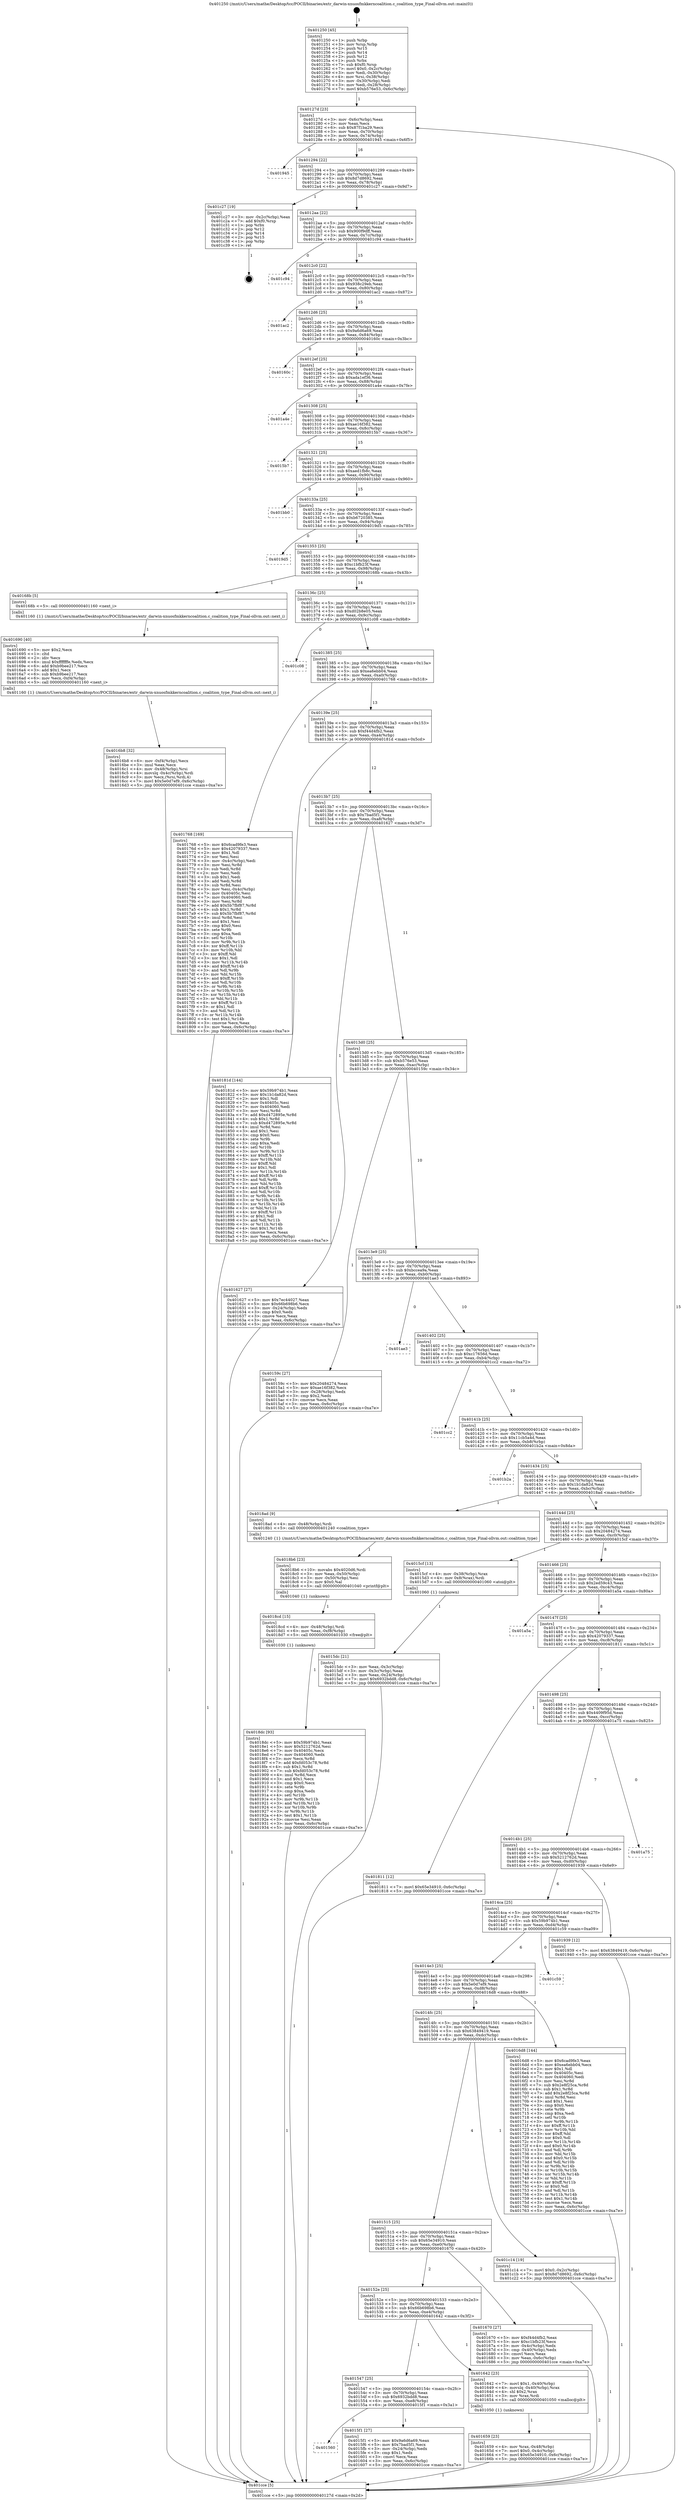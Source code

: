 digraph "0x401250" {
  label = "0x401250 (/mnt/c/Users/mathe/Desktop/tcc/POCII/binaries/extr_darwin-xnuosfmkkerncoalition.c_coalition_type_Final-ollvm.out::main(0))"
  labelloc = "t"
  node[shape=record]

  Entry [label="",width=0.3,height=0.3,shape=circle,fillcolor=black,style=filled]
  "0x40127d" [label="{
     0x40127d [23]\l
     | [instrs]\l
     &nbsp;&nbsp;0x40127d \<+3\>: mov -0x6c(%rbp),%eax\l
     &nbsp;&nbsp;0x401280 \<+2\>: mov %eax,%ecx\l
     &nbsp;&nbsp;0x401282 \<+6\>: sub $0x87f1ba29,%ecx\l
     &nbsp;&nbsp;0x401288 \<+3\>: mov %eax,-0x70(%rbp)\l
     &nbsp;&nbsp;0x40128b \<+3\>: mov %ecx,-0x74(%rbp)\l
     &nbsp;&nbsp;0x40128e \<+6\>: je 0000000000401945 \<main+0x6f5\>\l
  }"]
  "0x401945" [label="{
     0x401945\l
  }", style=dashed]
  "0x401294" [label="{
     0x401294 [22]\l
     | [instrs]\l
     &nbsp;&nbsp;0x401294 \<+5\>: jmp 0000000000401299 \<main+0x49\>\l
     &nbsp;&nbsp;0x401299 \<+3\>: mov -0x70(%rbp),%eax\l
     &nbsp;&nbsp;0x40129c \<+5\>: sub $0x8d7d8692,%eax\l
     &nbsp;&nbsp;0x4012a1 \<+3\>: mov %eax,-0x78(%rbp)\l
     &nbsp;&nbsp;0x4012a4 \<+6\>: je 0000000000401c27 \<main+0x9d7\>\l
  }"]
  Exit [label="",width=0.3,height=0.3,shape=circle,fillcolor=black,style=filled,peripheries=2]
  "0x401c27" [label="{
     0x401c27 [19]\l
     | [instrs]\l
     &nbsp;&nbsp;0x401c27 \<+3\>: mov -0x2c(%rbp),%eax\l
     &nbsp;&nbsp;0x401c2a \<+7\>: add $0xf0,%rsp\l
     &nbsp;&nbsp;0x401c31 \<+1\>: pop %rbx\l
     &nbsp;&nbsp;0x401c32 \<+2\>: pop %r12\l
     &nbsp;&nbsp;0x401c34 \<+2\>: pop %r14\l
     &nbsp;&nbsp;0x401c36 \<+2\>: pop %r15\l
     &nbsp;&nbsp;0x401c38 \<+1\>: pop %rbp\l
     &nbsp;&nbsp;0x401c39 \<+1\>: ret\l
  }"]
  "0x4012aa" [label="{
     0x4012aa [22]\l
     | [instrs]\l
     &nbsp;&nbsp;0x4012aa \<+5\>: jmp 00000000004012af \<main+0x5f\>\l
     &nbsp;&nbsp;0x4012af \<+3\>: mov -0x70(%rbp),%eax\l
     &nbsp;&nbsp;0x4012b2 \<+5\>: sub $0x900f9dff,%eax\l
     &nbsp;&nbsp;0x4012b7 \<+3\>: mov %eax,-0x7c(%rbp)\l
     &nbsp;&nbsp;0x4012ba \<+6\>: je 0000000000401c94 \<main+0xa44\>\l
  }"]
  "0x4018dc" [label="{
     0x4018dc [93]\l
     | [instrs]\l
     &nbsp;&nbsp;0x4018dc \<+5\>: mov $0x59b974b1,%eax\l
     &nbsp;&nbsp;0x4018e1 \<+5\>: mov $0x5212762d,%esi\l
     &nbsp;&nbsp;0x4018e6 \<+7\>: mov 0x40405c,%ecx\l
     &nbsp;&nbsp;0x4018ed \<+7\>: mov 0x404060,%edx\l
     &nbsp;&nbsp;0x4018f4 \<+3\>: mov %ecx,%r8d\l
     &nbsp;&nbsp;0x4018f7 \<+7\>: add $0xfd053c78,%r8d\l
     &nbsp;&nbsp;0x4018fe \<+4\>: sub $0x1,%r8d\l
     &nbsp;&nbsp;0x401902 \<+7\>: sub $0xfd053c78,%r8d\l
     &nbsp;&nbsp;0x401909 \<+4\>: imul %r8d,%ecx\l
     &nbsp;&nbsp;0x40190d \<+3\>: and $0x1,%ecx\l
     &nbsp;&nbsp;0x401910 \<+3\>: cmp $0x0,%ecx\l
     &nbsp;&nbsp;0x401913 \<+4\>: sete %r9b\l
     &nbsp;&nbsp;0x401917 \<+3\>: cmp $0xa,%edx\l
     &nbsp;&nbsp;0x40191a \<+4\>: setl %r10b\l
     &nbsp;&nbsp;0x40191e \<+3\>: mov %r9b,%r11b\l
     &nbsp;&nbsp;0x401921 \<+3\>: and %r10b,%r11b\l
     &nbsp;&nbsp;0x401924 \<+3\>: xor %r10b,%r9b\l
     &nbsp;&nbsp;0x401927 \<+3\>: or %r9b,%r11b\l
     &nbsp;&nbsp;0x40192a \<+4\>: test $0x1,%r11b\l
     &nbsp;&nbsp;0x40192e \<+3\>: cmovne %esi,%eax\l
     &nbsp;&nbsp;0x401931 \<+3\>: mov %eax,-0x6c(%rbp)\l
     &nbsp;&nbsp;0x401934 \<+5\>: jmp 0000000000401cce \<main+0xa7e\>\l
  }"]
  "0x401c94" [label="{
     0x401c94\l
  }", style=dashed]
  "0x4012c0" [label="{
     0x4012c0 [22]\l
     | [instrs]\l
     &nbsp;&nbsp;0x4012c0 \<+5\>: jmp 00000000004012c5 \<main+0x75\>\l
     &nbsp;&nbsp;0x4012c5 \<+3\>: mov -0x70(%rbp),%eax\l
     &nbsp;&nbsp;0x4012c8 \<+5\>: sub $0x938c29eb,%eax\l
     &nbsp;&nbsp;0x4012cd \<+3\>: mov %eax,-0x80(%rbp)\l
     &nbsp;&nbsp;0x4012d0 \<+6\>: je 0000000000401ac2 \<main+0x872\>\l
  }"]
  "0x4018cd" [label="{
     0x4018cd [15]\l
     | [instrs]\l
     &nbsp;&nbsp;0x4018cd \<+4\>: mov -0x48(%rbp),%rdi\l
     &nbsp;&nbsp;0x4018d1 \<+6\>: mov %eax,-0xf8(%rbp)\l
     &nbsp;&nbsp;0x4018d7 \<+5\>: call 0000000000401030 \<free@plt\>\l
     | [calls]\l
     &nbsp;&nbsp;0x401030 \{1\} (unknown)\l
  }"]
  "0x401ac2" [label="{
     0x401ac2\l
  }", style=dashed]
  "0x4012d6" [label="{
     0x4012d6 [25]\l
     | [instrs]\l
     &nbsp;&nbsp;0x4012d6 \<+5\>: jmp 00000000004012db \<main+0x8b\>\l
     &nbsp;&nbsp;0x4012db \<+3\>: mov -0x70(%rbp),%eax\l
     &nbsp;&nbsp;0x4012de \<+5\>: sub $0x9a6d6a69,%eax\l
     &nbsp;&nbsp;0x4012e3 \<+6\>: mov %eax,-0x84(%rbp)\l
     &nbsp;&nbsp;0x4012e9 \<+6\>: je 000000000040160c \<main+0x3bc\>\l
  }"]
  "0x4018b6" [label="{
     0x4018b6 [23]\l
     | [instrs]\l
     &nbsp;&nbsp;0x4018b6 \<+10\>: movabs $0x4020d6,%rdi\l
     &nbsp;&nbsp;0x4018c0 \<+3\>: mov %eax,-0x50(%rbp)\l
     &nbsp;&nbsp;0x4018c3 \<+3\>: mov -0x50(%rbp),%esi\l
     &nbsp;&nbsp;0x4018c6 \<+2\>: mov $0x0,%al\l
     &nbsp;&nbsp;0x4018c8 \<+5\>: call 0000000000401040 \<printf@plt\>\l
     | [calls]\l
     &nbsp;&nbsp;0x401040 \{1\} (unknown)\l
  }"]
  "0x40160c" [label="{
     0x40160c\l
  }", style=dashed]
  "0x4012ef" [label="{
     0x4012ef [25]\l
     | [instrs]\l
     &nbsp;&nbsp;0x4012ef \<+5\>: jmp 00000000004012f4 \<main+0xa4\>\l
     &nbsp;&nbsp;0x4012f4 \<+3\>: mov -0x70(%rbp),%eax\l
     &nbsp;&nbsp;0x4012f7 \<+5\>: sub $0xada1ef36,%eax\l
     &nbsp;&nbsp;0x4012fc \<+6\>: mov %eax,-0x88(%rbp)\l
     &nbsp;&nbsp;0x401302 \<+6\>: je 0000000000401a4e \<main+0x7fe\>\l
  }"]
  "0x4016b8" [label="{
     0x4016b8 [32]\l
     | [instrs]\l
     &nbsp;&nbsp;0x4016b8 \<+6\>: mov -0xf4(%rbp),%ecx\l
     &nbsp;&nbsp;0x4016be \<+3\>: imul %eax,%ecx\l
     &nbsp;&nbsp;0x4016c1 \<+4\>: mov -0x48(%rbp),%rsi\l
     &nbsp;&nbsp;0x4016c5 \<+4\>: movslq -0x4c(%rbp),%rdi\l
     &nbsp;&nbsp;0x4016c9 \<+3\>: mov %ecx,(%rsi,%rdi,4)\l
     &nbsp;&nbsp;0x4016cc \<+7\>: movl $0x5e0d7ef9,-0x6c(%rbp)\l
     &nbsp;&nbsp;0x4016d3 \<+5\>: jmp 0000000000401cce \<main+0xa7e\>\l
  }"]
  "0x401a4e" [label="{
     0x401a4e\l
  }", style=dashed]
  "0x401308" [label="{
     0x401308 [25]\l
     | [instrs]\l
     &nbsp;&nbsp;0x401308 \<+5\>: jmp 000000000040130d \<main+0xbd\>\l
     &nbsp;&nbsp;0x40130d \<+3\>: mov -0x70(%rbp),%eax\l
     &nbsp;&nbsp;0x401310 \<+5\>: sub $0xae16f382,%eax\l
     &nbsp;&nbsp;0x401315 \<+6\>: mov %eax,-0x8c(%rbp)\l
     &nbsp;&nbsp;0x40131b \<+6\>: je 00000000004015b7 \<main+0x367\>\l
  }"]
  "0x401690" [label="{
     0x401690 [40]\l
     | [instrs]\l
     &nbsp;&nbsp;0x401690 \<+5\>: mov $0x2,%ecx\l
     &nbsp;&nbsp;0x401695 \<+1\>: cltd\l
     &nbsp;&nbsp;0x401696 \<+2\>: idiv %ecx\l
     &nbsp;&nbsp;0x401698 \<+6\>: imul $0xfffffffe,%edx,%ecx\l
     &nbsp;&nbsp;0x40169e \<+6\>: add $0xb9bee217,%ecx\l
     &nbsp;&nbsp;0x4016a4 \<+3\>: add $0x1,%ecx\l
     &nbsp;&nbsp;0x4016a7 \<+6\>: sub $0xb9bee217,%ecx\l
     &nbsp;&nbsp;0x4016ad \<+6\>: mov %ecx,-0xf4(%rbp)\l
     &nbsp;&nbsp;0x4016b3 \<+5\>: call 0000000000401160 \<next_i\>\l
     | [calls]\l
     &nbsp;&nbsp;0x401160 \{1\} (/mnt/c/Users/mathe/Desktop/tcc/POCII/binaries/extr_darwin-xnuosfmkkerncoalition.c_coalition_type_Final-ollvm.out::next_i)\l
  }"]
  "0x4015b7" [label="{
     0x4015b7\l
  }", style=dashed]
  "0x401321" [label="{
     0x401321 [25]\l
     | [instrs]\l
     &nbsp;&nbsp;0x401321 \<+5\>: jmp 0000000000401326 \<main+0xd6\>\l
     &nbsp;&nbsp;0x401326 \<+3\>: mov -0x70(%rbp),%eax\l
     &nbsp;&nbsp;0x401329 \<+5\>: sub $0xaed1fb8c,%eax\l
     &nbsp;&nbsp;0x40132e \<+6\>: mov %eax,-0x90(%rbp)\l
     &nbsp;&nbsp;0x401334 \<+6\>: je 0000000000401bb0 \<main+0x960\>\l
  }"]
  "0x401659" [label="{
     0x401659 [23]\l
     | [instrs]\l
     &nbsp;&nbsp;0x401659 \<+4\>: mov %rax,-0x48(%rbp)\l
     &nbsp;&nbsp;0x40165d \<+7\>: movl $0x0,-0x4c(%rbp)\l
     &nbsp;&nbsp;0x401664 \<+7\>: movl $0x65e34910,-0x6c(%rbp)\l
     &nbsp;&nbsp;0x40166b \<+5\>: jmp 0000000000401cce \<main+0xa7e\>\l
  }"]
  "0x401bb0" [label="{
     0x401bb0\l
  }", style=dashed]
  "0x40133a" [label="{
     0x40133a [25]\l
     | [instrs]\l
     &nbsp;&nbsp;0x40133a \<+5\>: jmp 000000000040133f \<main+0xef\>\l
     &nbsp;&nbsp;0x40133f \<+3\>: mov -0x70(%rbp),%eax\l
     &nbsp;&nbsp;0x401342 \<+5\>: sub $0xb6720385,%eax\l
     &nbsp;&nbsp;0x401347 \<+6\>: mov %eax,-0x94(%rbp)\l
     &nbsp;&nbsp;0x40134d \<+6\>: je 00000000004019d5 \<main+0x785\>\l
  }"]
  "0x401560" [label="{
     0x401560\l
  }", style=dashed]
  "0x4019d5" [label="{
     0x4019d5\l
  }", style=dashed]
  "0x401353" [label="{
     0x401353 [25]\l
     | [instrs]\l
     &nbsp;&nbsp;0x401353 \<+5\>: jmp 0000000000401358 \<main+0x108\>\l
     &nbsp;&nbsp;0x401358 \<+3\>: mov -0x70(%rbp),%eax\l
     &nbsp;&nbsp;0x40135b \<+5\>: sub $0xc1bfb23f,%eax\l
     &nbsp;&nbsp;0x401360 \<+6\>: mov %eax,-0x98(%rbp)\l
     &nbsp;&nbsp;0x401366 \<+6\>: je 000000000040168b \<main+0x43b\>\l
  }"]
  "0x4015f1" [label="{
     0x4015f1 [27]\l
     | [instrs]\l
     &nbsp;&nbsp;0x4015f1 \<+5\>: mov $0x9a6d6a69,%eax\l
     &nbsp;&nbsp;0x4015f6 \<+5\>: mov $0x7bad5f1,%ecx\l
     &nbsp;&nbsp;0x4015fb \<+3\>: mov -0x24(%rbp),%edx\l
     &nbsp;&nbsp;0x4015fe \<+3\>: cmp $0x1,%edx\l
     &nbsp;&nbsp;0x401601 \<+3\>: cmovl %ecx,%eax\l
     &nbsp;&nbsp;0x401604 \<+3\>: mov %eax,-0x6c(%rbp)\l
     &nbsp;&nbsp;0x401607 \<+5\>: jmp 0000000000401cce \<main+0xa7e\>\l
  }"]
  "0x40168b" [label="{
     0x40168b [5]\l
     | [instrs]\l
     &nbsp;&nbsp;0x40168b \<+5\>: call 0000000000401160 \<next_i\>\l
     | [calls]\l
     &nbsp;&nbsp;0x401160 \{1\} (/mnt/c/Users/mathe/Desktop/tcc/POCII/binaries/extr_darwin-xnuosfmkkerncoalition.c_coalition_type_Final-ollvm.out::next_i)\l
  }"]
  "0x40136c" [label="{
     0x40136c [25]\l
     | [instrs]\l
     &nbsp;&nbsp;0x40136c \<+5\>: jmp 0000000000401371 \<main+0x121\>\l
     &nbsp;&nbsp;0x401371 \<+3\>: mov -0x70(%rbp),%eax\l
     &nbsp;&nbsp;0x401374 \<+5\>: sub $0xd02b8e05,%eax\l
     &nbsp;&nbsp;0x401379 \<+6\>: mov %eax,-0x9c(%rbp)\l
     &nbsp;&nbsp;0x40137f \<+6\>: je 0000000000401c08 \<main+0x9b8\>\l
  }"]
  "0x401547" [label="{
     0x401547 [25]\l
     | [instrs]\l
     &nbsp;&nbsp;0x401547 \<+5\>: jmp 000000000040154c \<main+0x2fc\>\l
     &nbsp;&nbsp;0x40154c \<+3\>: mov -0x70(%rbp),%eax\l
     &nbsp;&nbsp;0x40154f \<+5\>: sub $0x6932bdd8,%eax\l
     &nbsp;&nbsp;0x401554 \<+6\>: mov %eax,-0xe8(%rbp)\l
     &nbsp;&nbsp;0x40155a \<+6\>: je 00000000004015f1 \<main+0x3a1\>\l
  }"]
  "0x401c08" [label="{
     0x401c08\l
  }", style=dashed]
  "0x401385" [label="{
     0x401385 [25]\l
     | [instrs]\l
     &nbsp;&nbsp;0x401385 \<+5\>: jmp 000000000040138a \<main+0x13a\>\l
     &nbsp;&nbsp;0x40138a \<+3\>: mov -0x70(%rbp),%eax\l
     &nbsp;&nbsp;0x40138d \<+5\>: sub $0xea6ebb04,%eax\l
     &nbsp;&nbsp;0x401392 \<+6\>: mov %eax,-0xa0(%rbp)\l
     &nbsp;&nbsp;0x401398 \<+6\>: je 0000000000401768 \<main+0x518\>\l
  }"]
  "0x401642" [label="{
     0x401642 [23]\l
     | [instrs]\l
     &nbsp;&nbsp;0x401642 \<+7\>: movl $0x1,-0x40(%rbp)\l
     &nbsp;&nbsp;0x401649 \<+4\>: movslq -0x40(%rbp),%rax\l
     &nbsp;&nbsp;0x40164d \<+4\>: shl $0x2,%rax\l
     &nbsp;&nbsp;0x401651 \<+3\>: mov %rax,%rdi\l
     &nbsp;&nbsp;0x401654 \<+5\>: call 0000000000401050 \<malloc@plt\>\l
     | [calls]\l
     &nbsp;&nbsp;0x401050 \{1\} (unknown)\l
  }"]
  "0x401768" [label="{
     0x401768 [169]\l
     | [instrs]\l
     &nbsp;&nbsp;0x401768 \<+5\>: mov $0x6cad9fe3,%eax\l
     &nbsp;&nbsp;0x40176d \<+5\>: mov $0x42079337,%ecx\l
     &nbsp;&nbsp;0x401772 \<+2\>: mov $0x1,%dl\l
     &nbsp;&nbsp;0x401774 \<+2\>: xor %esi,%esi\l
     &nbsp;&nbsp;0x401776 \<+3\>: mov -0x4c(%rbp),%edi\l
     &nbsp;&nbsp;0x401779 \<+3\>: mov %esi,%r8d\l
     &nbsp;&nbsp;0x40177c \<+3\>: sub %edi,%r8d\l
     &nbsp;&nbsp;0x40177f \<+2\>: mov %esi,%edi\l
     &nbsp;&nbsp;0x401781 \<+3\>: sub $0x1,%edi\l
     &nbsp;&nbsp;0x401784 \<+3\>: add %edi,%r8d\l
     &nbsp;&nbsp;0x401787 \<+3\>: sub %r8d,%esi\l
     &nbsp;&nbsp;0x40178a \<+3\>: mov %esi,-0x4c(%rbp)\l
     &nbsp;&nbsp;0x40178d \<+7\>: mov 0x40405c,%esi\l
     &nbsp;&nbsp;0x401794 \<+7\>: mov 0x404060,%edi\l
     &nbsp;&nbsp;0x40179b \<+3\>: mov %esi,%r8d\l
     &nbsp;&nbsp;0x40179e \<+7\>: add $0x5b7fbf87,%r8d\l
     &nbsp;&nbsp;0x4017a5 \<+4\>: sub $0x1,%r8d\l
     &nbsp;&nbsp;0x4017a9 \<+7\>: sub $0x5b7fbf87,%r8d\l
     &nbsp;&nbsp;0x4017b0 \<+4\>: imul %r8d,%esi\l
     &nbsp;&nbsp;0x4017b4 \<+3\>: and $0x1,%esi\l
     &nbsp;&nbsp;0x4017b7 \<+3\>: cmp $0x0,%esi\l
     &nbsp;&nbsp;0x4017ba \<+4\>: sete %r9b\l
     &nbsp;&nbsp;0x4017be \<+3\>: cmp $0xa,%edi\l
     &nbsp;&nbsp;0x4017c1 \<+4\>: setl %r10b\l
     &nbsp;&nbsp;0x4017c5 \<+3\>: mov %r9b,%r11b\l
     &nbsp;&nbsp;0x4017c8 \<+4\>: xor $0xff,%r11b\l
     &nbsp;&nbsp;0x4017cc \<+3\>: mov %r10b,%bl\l
     &nbsp;&nbsp;0x4017cf \<+3\>: xor $0xff,%bl\l
     &nbsp;&nbsp;0x4017d2 \<+3\>: xor $0x1,%dl\l
     &nbsp;&nbsp;0x4017d5 \<+3\>: mov %r11b,%r14b\l
     &nbsp;&nbsp;0x4017d8 \<+4\>: and $0xff,%r14b\l
     &nbsp;&nbsp;0x4017dc \<+3\>: and %dl,%r9b\l
     &nbsp;&nbsp;0x4017df \<+3\>: mov %bl,%r15b\l
     &nbsp;&nbsp;0x4017e2 \<+4\>: and $0xff,%r15b\l
     &nbsp;&nbsp;0x4017e6 \<+3\>: and %dl,%r10b\l
     &nbsp;&nbsp;0x4017e9 \<+3\>: or %r9b,%r14b\l
     &nbsp;&nbsp;0x4017ec \<+3\>: or %r10b,%r15b\l
     &nbsp;&nbsp;0x4017ef \<+3\>: xor %r15b,%r14b\l
     &nbsp;&nbsp;0x4017f2 \<+3\>: or %bl,%r11b\l
     &nbsp;&nbsp;0x4017f5 \<+4\>: xor $0xff,%r11b\l
     &nbsp;&nbsp;0x4017f9 \<+3\>: or $0x1,%dl\l
     &nbsp;&nbsp;0x4017fc \<+3\>: and %dl,%r11b\l
     &nbsp;&nbsp;0x4017ff \<+3\>: or %r11b,%r14b\l
     &nbsp;&nbsp;0x401802 \<+4\>: test $0x1,%r14b\l
     &nbsp;&nbsp;0x401806 \<+3\>: cmovne %ecx,%eax\l
     &nbsp;&nbsp;0x401809 \<+3\>: mov %eax,-0x6c(%rbp)\l
     &nbsp;&nbsp;0x40180c \<+5\>: jmp 0000000000401cce \<main+0xa7e\>\l
  }"]
  "0x40139e" [label="{
     0x40139e [25]\l
     | [instrs]\l
     &nbsp;&nbsp;0x40139e \<+5\>: jmp 00000000004013a3 \<main+0x153\>\l
     &nbsp;&nbsp;0x4013a3 \<+3\>: mov -0x70(%rbp),%eax\l
     &nbsp;&nbsp;0x4013a6 \<+5\>: sub $0xf44d4fb2,%eax\l
     &nbsp;&nbsp;0x4013ab \<+6\>: mov %eax,-0xa4(%rbp)\l
     &nbsp;&nbsp;0x4013b1 \<+6\>: je 000000000040181d \<main+0x5cd\>\l
  }"]
  "0x40152e" [label="{
     0x40152e [25]\l
     | [instrs]\l
     &nbsp;&nbsp;0x40152e \<+5\>: jmp 0000000000401533 \<main+0x2e3\>\l
     &nbsp;&nbsp;0x401533 \<+3\>: mov -0x70(%rbp),%eax\l
     &nbsp;&nbsp;0x401536 \<+5\>: sub $0x66b698b6,%eax\l
     &nbsp;&nbsp;0x40153b \<+6\>: mov %eax,-0xe4(%rbp)\l
     &nbsp;&nbsp;0x401541 \<+6\>: je 0000000000401642 \<main+0x3f2\>\l
  }"]
  "0x40181d" [label="{
     0x40181d [144]\l
     | [instrs]\l
     &nbsp;&nbsp;0x40181d \<+5\>: mov $0x59b974b1,%eax\l
     &nbsp;&nbsp;0x401822 \<+5\>: mov $0x1b1da82d,%ecx\l
     &nbsp;&nbsp;0x401827 \<+2\>: mov $0x1,%dl\l
     &nbsp;&nbsp;0x401829 \<+7\>: mov 0x40405c,%esi\l
     &nbsp;&nbsp;0x401830 \<+7\>: mov 0x404060,%edi\l
     &nbsp;&nbsp;0x401837 \<+3\>: mov %esi,%r8d\l
     &nbsp;&nbsp;0x40183a \<+7\>: add $0xd472895e,%r8d\l
     &nbsp;&nbsp;0x401841 \<+4\>: sub $0x1,%r8d\l
     &nbsp;&nbsp;0x401845 \<+7\>: sub $0xd472895e,%r8d\l
     &nbsp;&nbsp;0x40184c \<+4\>: imul %r8d,%esi\l
     &nbsp;&nbsp;0x401850 \<+3\>: and $0x1,%esi\l
     &nbsp;&nbsp;0x401853 \<+3\>: cmp $0x0,%esi\l
     &nbsp;&nbsp;0x401856 \<+4\>: sete %r9b\l
     &nbsp;&nbsp;0x40185a \<+3\>: cmp $0xa,%edi\l
     &nbsp;&nbsp;0x40185d \<+4\>: setl %r10b\l
     &nbsp;&nbsp;0x401861 \<+3\>: mov %r9b,%r11b\l
     &nbsp;&nbsp;0x401864 \<+4\>: xor $0xff,%r11b\l
     &nbsp;&nbsp;0x401868 \<+3\>: mov %r10b,%bl\l
     &nbsp;&nbsp;0x40186b \<+3\>: xor $0xff,%bl\l
     &nbsp;&nbsp;0x40186e \<+3\>: xor $0x1,%dl\l
     &nbsp;&nbsp;0x401871 \<+3\>: mov %r11b,%r14b\l
     &nbsp;&nbsp;0x401874 \<+4\>: and $0xff,%r14b\l
     &nbsp;&nbsp;0x401878 \<+3\>: and %dl,%r9b\l
     &nbsp;&nbsp;0x40187b \<+3\>: mov %bl,%r15b\l
     &nbsp;&nbsp;0x40187e \<+4\>: and $0xff,%r15b\l
     &nbsp;&nbsp;0x401882 \<+3\>: and %dl,%r10b\l
     &nbsp;&nbsp;0x401885 \<+3\>: or %r9b,%r14b\l
     &nbsp;&nbsp;0x401888 \<+3\>: or %r10b,%r15b\l
     &nbsp;&nbsp;0x40188b \<+3\>: xor %r15b,%r14b\l
     &nbsp;&nbsp;0x40188e \<+3\>: or %bl,%r11b\l
     &nbsp;&nbsp;0x401891 \<+4\>: xor $0xff,%r11b\l
     &nbsp;&nbsp;0x401895 \<+3\>: or $0x1,%dl\l
     &nbsp;&nbsp;0x401898 \<+3\>: and %dl,%r11b\l
     &nbsp;&nbsp;0x40189b \<+3\>: or %r11b,%r14b\l
     &nbsp;&nbsp;0x40189e \<+4\>: test $0x1,%r14b\l
     &nbsp;&nbsp;0x4018a2 \<+3\>: cmovne %ecx,%eax\l
     &nbsp;&nbsp;0x4018a5 \<+3\>: mov %eax,-0x6c(%rbp)\l
     &nbsp;&nbsp;0x4018a8 \<+5\>: jmp 0000000000401cce \<main+0xa7e\>\l
  }"]
  "0x4013b7" [label="{
     0x4013b7 [25]\l
     | [instrs]\l
     &nbsp;&nbsp;0x4013b7 \<+5\>: jmp 00000000004013bc \<main+0x16c\>\l
     &nbsp;&nbsp;0x4013bc \<+3\>: mov -0x70(%rbp),%eax\l
     &nbsp;&nbsp;0x4013bf \<+5\>: sub $0x7bad5f1,%eax\l
     &nbsp;&nbsp;0x4013c4 \<+6\>: mov %eax,-0xa8(%rbp)\l
     &nbsp;&nbsp;0x4013ca \<+6\>: je 0000000000401627 \<main+0x3d7\>\l
  }"]
  "0x401670" [label="{
     0x401670 [27]\l
     | [instrs]\l
     &nbsp;&nbsp;0x401670 \<+5\>: mov $0xf44d4fb2,%eax\l
     &nbsp;&nbsp;0x401675 \<+5\>: mov $0xc1bfb23f,%ecx\l
     &nbsp;&nbsp;0x40167a \<+3\>: mov -0x4c(%rbp),%edx\l
     &nbsp;&nbsp;0x40167d \<+3\>: cmp -0x40(%rbp),%edx\l
     &nbsp;&nbsp;0x401680 \<+3\>: cmovl %ecx,%eax\l
     &nbsp;&nbsp;0x401683 \<+3\>: mov %eax,-0x6c(%rbp)\l
     &nbsp;&nbsp;0x401686 \<+5\>: jmp 0000000000401cce \<main+0xa7e\>\l
  }"]
  "0x401627" [label="{
     0x401627 [27]\l
     | [instrs]\l
     &nbsp;&nbsp;0x401627 \<+5\>: mov $0x7ec44027,%eax\l
     &nbsp;&nbsp;0x40162c \<+5\>: mov $0x66b698b6,%ecx\l
     &nbsp;&nbsp;0x401631 \<+3\>: mov -0x24(%rbp),%edx\l
     &nbsp;&nbsp;0x401634 \<+3\>: cmp $0x0,%edx\l
     &nbsp;&nbsp;0x401637 \<+3\>: cmove %ecx,%eax\l
     &nbsp;&nbsp;0x40163a \<+3\>: mov %eax,-0x6c(%rbp)\l
     &nbsp;&nbsp;0x40163d \<+5\>: jmp 0000000000401cce \<main+0xa7e\>\l
  }"]
  "0x4013d0" [label="{
     0x4013d0 [25]\l
     | [instrs]\l
     &nbsp;&nbsp;0x4013d0 \<+5\>: jmp 00000000004013d5 \<main+0x185\>\l
     &nbsp;&nbsp;0x4013d5 \<+3\>: mov -0x70(%rbp),%eax\l
     &nbsp;&nbsp;0x4013d8 \<+5\>: sub $0xb576e53,%eax\l
     &nbsp;&nbsp;0x4013dd \<+6\>: mov %eax,-0xac(%rbp)\l
     &nbsp;&nbsp;0x4013e3 \<+6\>: je 000000000040159c \<main+0x34c\>\l
  }"]
  "0x401515" [label="{
     0x401515 [25]\l
     | [instrs]\l
     &nbsp;&nbsp;0x401515 \<+5\>: jmp 000000000040151a \<main+0x2ca\>\l
     &nbsp;&nbsp;0x40151a \<+3\>: mov -0x70(%rbp),%eax\l
     &nbsp;&nbsp;0x40151d \<+5\>: sub $0x65e34910,%eax\l
     &nbsp;&nbsp;0x401522 \<+6\>: mov %eax,-0xe0(%rbp)\l
     &nbsp;&nbsp;0x401528 \<+6\>: je 0000000000401670 \<main+0x420\>\l
  }"]
  "0x40159c" [label="{
     0x40159c [27]\l
     | [instrs]\l
     &nbsp;&nbsp;0x40159c \<+5\>: mov $0x20484274,%eax\l
     &nbsp;&nbsp;0x4015a1 \<+5\>: mov $0xae16f382,%ecx\l
     &nbsp;&nbsp;0x4015a6 \<+3\>: mov -0x28(%rbp),%edx\l
     &nbsp;&nbsp;0x4015a9 \<+3\>: cmp $0x2,%edx\l
     &nbsp;&nbsp;0x4015ac \<+3\>: cmovne %ecx,%eax\l
     &nbsp;&nbsp;0x4015af \<+3\>: mov %eax,-0x6c(%rbp)\l
     &nbsp;&nbsp;0x4015b2 \<+5\>: jmp 0000000000401cce \<main+0xa7e\>\l
  }"]
  "0x4013e9" [label="{
     0x4013e9 [25]\l
     | [instrs]\l
     &nbsp;&nbsp;0x4013e9 \<+5\>: jmp 00000000004013ee \<main+0x19e\>\l
     &nbsp;&nbsp;0x4013ee \<+3\>: mov -0x70(%rbp),%eax\l
     &nbsp;&nbsp;0x4013f1 \<+5\>: sub $0xbccea9a,%eax\l
     &nbsp;&nbsp;0x4013f6 \<+6\>: mov %eax,-0xb0(%rbp)\l
     &nbsp;&nbsp;0x4013fc \<+6\>: je 0000000000401ae3 \<main+0x893\>\l
  }"]
  "0x401cce" [label="{
     0x401cce [5]\l
     | [instrs]\l
     &nbsp;&nbsp;0x401cce \<+5\>: jmp 000000000040127d \<main+0x2d\>\l
  }"]
  "0x401250" [label="{
     0x401250 [45]\l
     | [instrs]\l
     &nbsp;&nbsp;0x401250 \<+1\>: push %rbp\l
     &nbsp;&nbsp;0x401251 \<+3\>: mov %rsp,%rbp\l
     &nbsp;&nbsp;0x401254 \<+2\>: push %r15\l
     &nbsp;&nbsp;0x401256 \<+2\>: push %r14\l
     &nbsp;&nbsp;0x401258 \<+2\>: push %r12\l
     &nbsp;&nbsp;0x40125a \<+1\>: push %rbx\l
     &nbsp;&nbsp;0x40125b \<+7\>: sub $0xf0,%rsp\l
     &nbsp;&nbsp;0x401262 \<+7\>: movl $0x0,-0x2c(%rbp)\l
     &nbsp;&nbsp;0x401269 \<+3\>: mov %edi,-0x30(%rbp)\l
     &nbsp;&nbsp;0x40126c \<+4\>: mov %rsi,-0x38(%rbp)\l
     &nbsp;&nbsp;0x401270 \<+3\>: mov -0x30(%rbp),%edi\l
     &nbsp;&nbsp;0x401273 \<+3\>: mov %edi,-0x28(%rbp)\l
     &nbsp;&nbsp;0x401276 \<+7\>: movl $0xb576e53,-0x6c(%rbp)\l
  }"]
  "0x401c14" [label="{
     0x401c14 [19]\l
     | [instrs]\l
     &nbsp;&nbsp;0x401c14 \<+7\>: movl $0x0,-0x2c(%rbp)\l
     &nbsp;&nbsp;0x401c1b \<+7\>: movl $0x8d7d8692,-0x6c(%rbp)\l
     &nbsp;&nbsp;0x401c22 \<+5\>: jmp 0000000000401cce \<main+0xa7e\>\l
  }"]
  "0x401ae3" [label="{
     0x401ae3\l
  }", style=dashed]
  "0x401402" [label="{
     0x401402 [25]\l
     | [instrs]\l
     &nbsp;&nbsp;0x401402 \<+5\>: jmp 0000000000401407 \<main+0x1b7\>\l
     &nbsp;&nbsp;0x401407 \<+3\>: mov -0x70(%rbp),%eax\l
     &nbsp;&nbsp;0x40140a \<+5\>: sub $0xc17656d,%eax\l
     &nbsp;&nbsp;0x40140f \<+6\>: mov %eax,-0xb4(%rbp)\l
     &nbsp;&nbsp;0x401415 \<+6\>: je 0000000000401cc2 \<main+0xa72\>\l
  }"]
  "0x4014fc" [label="{
     0x4014fc [25]\l
     | [instrs]\l
     &nbsp;&nbsp;0x4014fc \<+5\>: jmp 0000000000401501 \<main+0x2b1\>\l
     &nbsp;&nbsp;0x401501 \<+3\>: mov -0x70(%rbp),%eax\l
     &nbsp;&nbsp;0x401504 \<+5\>: sub $0x63849419,%eax\l
     &nbsp;&nbsp;0x401509 \<+6\>: mov %eax,-0xdc(%rbp)\l
     &nbsp;&nbsp;0x40150f \<+6\>: je 0000000000401c14 \<main+0x9c4\>\l
  }"]
  "0x401cc2" [label="{
     0x401cc2\l
  }", style=dashed]
  "0x40141b" [label="{
     0x40141b [25]\l
     | [instrs]\l
     &nbsp;&nbsp;0x40141b \<+5\>: jmp 0000000000401420 \<main+0x1d0\>\l
     &nbsp;&nbsp;0x401420 \<+3\>: mov -0x70(%rbp),%eax\l
     &nbsp;&nbsp;0x401423 \<+5\>: sub $0x11cb5a4d,%eax\l
     &nbsp;&nbsp;0x401428 \<+6\>: mov %eax,-0xb8(%rbp)\l
     &nbsp;&nbsp;0x40142e \<+6\>: je 0000000000401b2a \<main+0x8da\>\l
  }"]
  "0x4016d8" [label="{
     0x4016d8 [144]\l
     | [instrs]\l
     &nbsp;&nbsp;0x4016d8 \<+5\>: mov $0x6cad9fe3,%eax\l
     &nbsp;&nbsp;0x4016dd \<+5\>: mov $0xea6ebb04,%ecx\l
     &nbsp;&nbsp;0x4016e2 \<+2\>: mov $0x1,%dl\l
     &nbsp;&nbsp;0x4016e4 \<+7\>: mov 0x40405c,%esi\l
     &nbsp;&nbsp;0x4016eb \<+7\>: mov 0x404060,%edi\l
     &nbsp;&nbsp;0x4016f2 \<+3\>: mov %esi,%r8d\l
     &nbsp;&nbsp;0x4016f5 \<+7\>: sub $0x2e8f25ca,%r8d\l
     &nbsp;&nbsp;0x4016fc \<+4\>: sub $0x1,%r8d\l
     &nbsp;&nbsp;0x401700 \<+7\>: add $0x2e8f25ca,%r8d\l
     &nbsp;&nbsp;0x401707 \<+4\>: imul %r8d,%esi\l
     &nbsp;&nbsp;0x40170b \<+3\>: and $0x1,%esi\l
     &nbsp;&nbsp;0x40170e \<+3\>: cmp $0x0,%esi\l
     &nbsp;&nbsp;0x401711 \<+4\>: sete %r9b\l
     &nbsp;&nbsp;0x401715 \<+3\>: cmp $0xa,%edi\l
     &nbsp;&nbsp;0x401718 \<+4\>: setl %r10b\l
     &nbsp;&nbsp;0x40171c \<+3\>: mov %r9b,%r11b\l
     &nbsp;&nbsp;0x40171f \<+4\>: xor $0xff,%r11b\l
     &nbsp;&nbsp;0x401723 \<+3\>: mov %r10b,%bl\l
     &nbsp;&nbsp;0x401726 \<+3\>: xor $0xff,%bl\l
     &nbsp;&nbsp;0x401729 \<+3\>: xor $0x0,%dl\l
     &nbsp;&nbsp;0x40172c \<+3\>: mov %r11b,%r14b\l
     &nbsp;&nbsp;0x40172f \<+4\>: and $0x0,%r14b\l
     &nbsp;&nbsp;0x401733 \<+3\>: and %dl,%r9b\l
     &nbsp;&nbsp;0x401736 \<+3\>: mov %bl,%r15b\l
     &nbsp;&nbsp;0x401739 \<+4\>: and $0x0,%r15b\l
     &nbsp;&nbsp;0x40173d \<+3\>: and %dl,%r10b\l
     &nbsp;&nbsp;0x401740 \<+3\>: or %r9b,%r14b\l
     &nbsp;&nbsp;0x401743 \<+3\>: or %r10b,%r15b\l
     &nbsp;&nbsp;0x401746 \<+3\>: xor %r15b,%r14b\l
     &nbsp;&nbsp;0x401749 \<+3\>: or %bl,%r11b\l
     &nbsp;&nbsp;0x40174c \<+4\>: xor $0xff,%r11b\l
     &nbsp;&nbsp;0x401750 \<+3\>: or $0x0,%dl\l
     &nbsp;&nbsp;0x401753 \<+3\>: and %dl,%r11b\l
     &nbsp;&nbsp;0x401756 \<+3\>: or %r11b,%r14b\l
     &nbsp;&nbsp;0x401759 \<+4\>: test $0x1,%r14b\l
     &nbsp;&nbsp;0x40175d \<+3\>: cmovne %ecx,%eax\l
     &nbsp;&nbsp;0x401760 \<+3\>: mov %eax,-0x6c(%rbp)\l
     &nbsp;&nbsp;0x401763 \<+5\>: jmp 0000000000401cce \<main+0xa7e\>\l
  }"]
  "0x401b2a" [label="{
     0x401b2a\l
  }", style=dashed]
  "0x401434" [label="{
     0x401434 [25]\l
     | [instrs]\l
     &nbsp;&nbsp;0x401434 \<+5\>: jmp 0000000000401439 \<main+0x1e9\>\l
     &nbsp;&nbsp;0x401439 \<+3\>: mov -0x70(%rbp),%eax\l
     &nbsp;&nbsp;0x40143c \<+5\>: sub $0x1b1da82d,%eax\l
     &nbsp;&nbsp;0x401441 \<+6\>: mov %eax,-0xbc(%rbp)\l
     &nbsp;&nbsp;0x401447 \<+6\>: je 00000000004018ad \<main+0x65d\>\l
  }"]
  "0x4014e3" [label="{
     0x4014e3 [25]\l
     | [instrs]\l
     &nbsp;&nbsp;0x4014e3 \<+5\>: jmp 00000000004014e8 \<main+0x298\>\l
     &nbsp;&nbsp;0x4014e8 \<+3\>: mov -0x70(%rbp),%eax\l
     &nbsp;&nbsp;0x4014eb \<+5\>: sub $0x5e0d7ef9,%eax\l
     &nbsp;&nbsp;0x4014f0 \<+6\>: mov %eax,-0xd8(%rbp)\l
     &nbsp;&nbsp;0x4014f6 \<+6\>: je 00000000004016d8 \<main+0x488\>\l
  }"]
  "0x4018ad" [label="{
     0x4018ad [9]\l
     | [instrs]\l
     &nbsp;&nbsp;0x4018ad \<+4\>: mov -0x48(%rbp),%rdi\l
     &nbsp;&nbsp;0x4018b1 \<+5\>: call 0000000000401240 \<coalition_type\>\l
     | [calls]\l
     &nbsp;&nbsp;0x401240 \{1\} (/mnt/c/Users/mathe/Desktop/tcc/POCII/binaries/extr_darwin-xnuosfmkkerncoalition.c_coalition_type_Final-ollvm.out::coalition_type)\l
  }"]
  "0x40144d" [label="{
     0x40144d [25]\l
     | [instrs]\l
     &nbsp;&nbsp;0x40144d \<+5\>: jmp 0000000000401452 \<main+0x202\>\l
     &nbsp;&nbsp;0x401452 \<+3\>: mov -0x70(%rbp),%eax\l
     &nbsp;&nbsp;0x401455 \<+5\>: sub $0x20484274,%eax\l
     &nbsp;&nbsp;0x40145a \<+6\>: mov %eax,-0xc0(%rbp)\l
     &nbsp;&nbsp;0x401460 \<+6\>: je 00000000004015cf \<main+0x37f\>\l
  }"]
  "0x401c59" [label="{
     0x401c59\l
  }", style=dashed]
  "0x4015cf" [label="{
     0x4015cf [13]\l
     | [instrs]\l
     &nbsp;&nbsp;0x4015cf \<+4\>: mov -0x38(%rbp),%rax\l
     &nbsp;&nbsp;0x4015d3 \<+4\>: mov 0x8(%rax),%rdi\l
     &nbsp;&nbsp;0x4015d7 \<+5\>: call 0000000000401060 \<atoi@plt\>\l
     | [calls]\l
     &nbsp;&nbsp;0x401060 \{1\} (unknown)\l
  }"]
  "0x401466" [label="{
     0x401466 [25]\l
     | [instrs]\l
     &nbsp;&nbsp;0x401466 \<+5\>: jmp 000000000040146b \<main+0x21b\>\l
     &nbsp;&nbsp;0x40146b \<+3\>: mov -0x70(%rbp),%eax\l
     &nbsp;&nbsp;0x40146e \<+5\>: sub $0x2ed59c43,%eax\l
     &nbsp;&nbsp;0x401473 \<+6\>: mov %eax,-0xc4(%rbp)\l
     &nbsp;&nbsp;0x401479 \<+6\>: je 0000000000401a5a \<main+0x80a\>\l
  }"]
  "0x4015dc" [label="{
     0x4015dc [21]\l
     | [instrs]\l
     &nbsp;&nbsp;0x4015dc \<+3\>: mov %eax,-0x3c(%rbp)\l
     &nbsp;&nbsp;0x4015df \<+3\>: mov -0x3c(%rbp),%eax\l
     &nbsp;&nbsp;0x4015e2 \<+3\>: mov %eax,-0x24(%rbp)\l
     &nbsp;&nbsp;0x4015e5 \<+7\>: movl $0x6932bdd8,-0x6c(%rbp)\l
     &nbsp;&nbsp;0x4015ec \<+5\>: jmp 0000000000401cce \<main+0xa7e\>\l
  }"]
  "0x4014ca" [label="{
     0x4014ca [25]\l
     | [instrs]\l
     &nbsp;&nbsp;0x4014ca \<+5\>: jmp 00000000004014cf \<main+0x27f\>\l
     &nbsp;&nbsp;0x4014cf \<+3\>: mov -0x70(%rbp),%eax\l
     &nbsp;&nbsp;0x4014d2 \<+5\>: sub $0x59b974b1,%eax\l
     &nbsp;&nbsp;0x4014d7 \<+6\>: mov %eax,-0xd4(%rbp)\l
     &nbsp;&nbsp;0x4014dd \<+6\>: je 0000000000401c59 \<main+0xa09\>\l
  }"]
  "0x401a5a" [label="{
     0x401a5a\l
  }", style=dashed]
  "0x40147f" [label="{
     0x40147f [25]\l
     | [instrs]\l
     &nbsp;&nbsp;0x40147f \<+5\>: jmp 0000000000401484 \<main+0x234\>\l
     &nbsp;&nbsp;0x401484 \<+3\>: mov -0x70(%rbp),%eax\l
     &nbsp;&nbsp;0x401487 \<+5\>: sub $0x42079337,%eax\l
     &nbsp;&nbsp;0x40148c \<+6\>: mov %eax,-0xc8(%rbp)\l
     &nbsp;&nbsp;0x401492 \<+6\>: je 0000000000401811 \<main+0x5c1\>\l
  }"]
  "0x401939" [label="{
     0x401939 [12]\l
     | [instrs]\l
     &nbsp;&nbsp;0x401939 \<+7\>: movl $0x63849419,-0x6c(%rbp)\l
     &nbsp;&nbsp;0x401940 \<+5\>: jmp 0000000000401cce \<main+0xa7e\>\l
  }"]
  "0x401811" [label="{
     0x401811 [12]\l
     | [instrs]\l
     &nbsp;&nbsp;0x401811 \<+7\>: movl $0x65e34910,-0x6c(%rbp)\l
     &nbsp;&nbsp;0x401818 \<+5\>: jmp 0000000000401cce \<main+0xa7e\>\l
  }"]
  "0x401498" [label="{
     0x401498 [25]\l
     | [instrs]\l
     &nbsp;&nbsp;0x401498 \<+5\>: jmp 000000000040149d \<main+0x24d\>\l
     &nbsp;&nbsp;0x40149d \<+3\>: mov -0x70(%rbp),%eax\l
     &nbsp;&nbsp;0x4014a0 \<+5\>: sub $0x4409f95d,%eax\l
     &nbsp;&nbsp;0x4014a5 \<+6\>: mov %eax,-0xcc(%rbp)\l
     &nbsp;&nbsp;0x4014ab \<+6\>: je 0000000000401a75 \<main+0x825\>\l
  }"]
  "0x4014b1" [label="{
     0x4014b1 [25]\l
     | [instrs]\l
     &nbsp;&nbsp;0x4014b1 \<+5\>: jmp 00000000004014b6 \<main+0x266\>\l
     &nbsp;&nbsp;0x4014b6 \<+3\>: mov -0x70(%rbp),%eax\l
     &nbsp;&nbsp;0x4014b9 \<+5\>: sub $0x5212762d,%eax\l
     &nbsp;&nbsp;0x4014be \<+6\>: mov %eax,-0xd0(%rbp)\l
     &nbsp;&nbsp;0x4014c4 \<+6\>: je 0000000000401939 \<main+0x6e9\>\l
  }"]
  "0x401a75" [label="{
     0x401a75\l
  }", style=dashed]
  Entry -> "0x401250" [label=" 1"]
  "0x40127d" -> "0x401945" [label=" 0"]
  "0x40127d" -> "0x401294" [label=" 16"]
  "0x401c27" -> Exit [label=" 1"]
  "0x401294" -> "0x401c27" [label=" 1"]
  "0x401294" -> "0x4012aa" [label=" 15"]
  "0x401c14" -> "0x401cce" [label=" 1"]
  "0x4012aa" -> "0x401c94" [label=" 0"]
  "0x4012aa" -> "0x4012c0" [label=" 15"]
  "0x401939" -> "0x401cce" [label=" 1"]
  "0x4012c0" -> "0x401ac2" [label=" 0"]
  "0x4012c0" -> "0x4012d6" [label=" 15"]
  "0x4018dc" -> "0x401cce" [label=" 1"]
  "0x4012d6" -> "0x40160c" [label=" 0"]
  "0x4012d6" -> "0x4012ef" [label=" 15"]
  "0x4018cd" -> "0x4018dc" [label=" 1"]
  "0x4012ef" -> "0x401a4e" [label=" 0"]
  "0x4012ef" -> "0x401308" [label=" 15"]
  "0x4018b6" -> "0x4018cd" [label=" 1"]
  "0x401308" -> "0x4015b7" [label=" 0"]
  "0x401308" -> "0x401321" [label=" 15"]
  "0x4018ad" -> "0x4018b6" [label=" 1"]
  "0x401321" -> "0x401bb0" [label=" 0"]
  "0x401321" -> "0x40133a" [label=" 15"]
  "0x40181d" -> "0x401cce" [label=" 1"]
  "0x40133a" -> "0x4019d5" [label=" 0"]
  "0x40133a" -> "0x401353" [label=" 15"]
  "0x401811" -> "0x401cce" [label=" 1"]
  "0x401353" -> "0x40168b" [label=" 1"]
  "0x401353" -> "0x40136c" [label=" 14"]
  "0x401768" -> "0x401cce" [label=" 1"]
  "0x40136c" -> "0x401c08" [label=" 0"]
  "0x40136c" -> "0x401385" [label=" 14"]
  "0x4016b8" -> "0x401cce" [label=" 1"]
  "0x401385" -> "0x401768" [label=" 1"]
  "0x401385" -> "0x40139e" [label=" 13"]
  "0x401690" -> "0x4016b8" [label=" 1"]
  "0x40139e" -> "0x40181d" [label=" 1"]
  "0x40139e" -> "0x4013b7" [label=" 12"]
  "0x401670" -> "0x401cce" [label=" 2"]
  "0x4013b7" -> "0x401627" [label=" 1"]
  "0x4013b7" -> "0x4013d0" [label=" 11"]
  "0x401659" -> "0x401cce" [label=" 1"]
  "0x4013d0" -> "0x40159c" [label=" 1"]
  "0x4013d0" -> "0x4013e9" [label=" 10"]
  "0x40159c" -> "0x401cce" [label=" 1"]
  "0x401250" -> "0x40127d" [label=" 1"]
  "0x401cce" -> "0x40127d" [label=" 15"]
  "0x401627" -> "0x401cce" [label=" 1"]
  "0x4013e9" -> "0x401ae3" [label=" 0"]
  "0x4013e9" -> "0x401402" [label=" 10"]
  "0x4015f1" -> "0x401cce" [label=" 1"]
  "0x401402" -> "0x401cc2" [label=" 0"]
  "0x401402" -> "0x40141b" [label=" 10"]
  "0x401547" -> "0x4015f1" [label=" 1"]
  "0x40141b" -> "0x401b2a" [label=" 0"]
  "0x40141b" -> "0x401434" [label=" 10"]
  "0x4016d8" -> "0x401cce" [label=" 1"]
  "0x401434" -> "0x4018ad" [label=" 1"]
  "0x401434" -> "0x40144d" [label=" 9"]
  "0x40152e" -> "0x401642" [label=" 1"]
  "0x40144d" -> "0x4015cf" [label=" 1"]
  "0x40144d" -> "0x401466" [label=" 8"]
  "0x4015cf" -> "0x4015dc" [label=" 1"]
  "0x4015dc" -> "0x401cce" [label=" 1"]
  "0x40168b" -> "0x401690" [label=" 1"]
  "0x401466" -> "0x401a5a" [label=" 0"]
  "0x401466" -> "0x40147f" [label=" 8"]
  "0x401515" -> "0x401670" [label=" 2"]
  "0x40147f" -> "0x401811" [label=" 1"]
  "0x40147f" -> "0x401498" [label=" 7"]
  "0x401642" -> "0x401659" [label=" 1"]
  "0x401498" -> "0x401a75" [label=" 0"]
  "0x401498" -> "0x4014b1" [label=" 7"]
  "0x4014fc" -> "0x401515" [label=" 4"]
  "0x4014b1" -> "0x401939" [label=" 1"]
  "0x4014b1" -> "0x4014ca" [label=" 6"]
  "0x401515" -> "0x40152e" [label=" 2"]
  "0x4014ca" -> "0x401c59" [label=" 0"]
  "0x4014ca" -> "0x4014e3" [label=" 6"]
  "0x40152e" -> "0x401547" [label=" 1"]
  "0x4014e3" -> "0x4016d8" [label=" 1"]
  "0x4014e3" -> "0x4014fc" [label=" 5"]
  "0x401547" -> "0x401560" [label=" 0"]
  "0x4014fc" -> "0x401c14" [label=" 1"]
}
